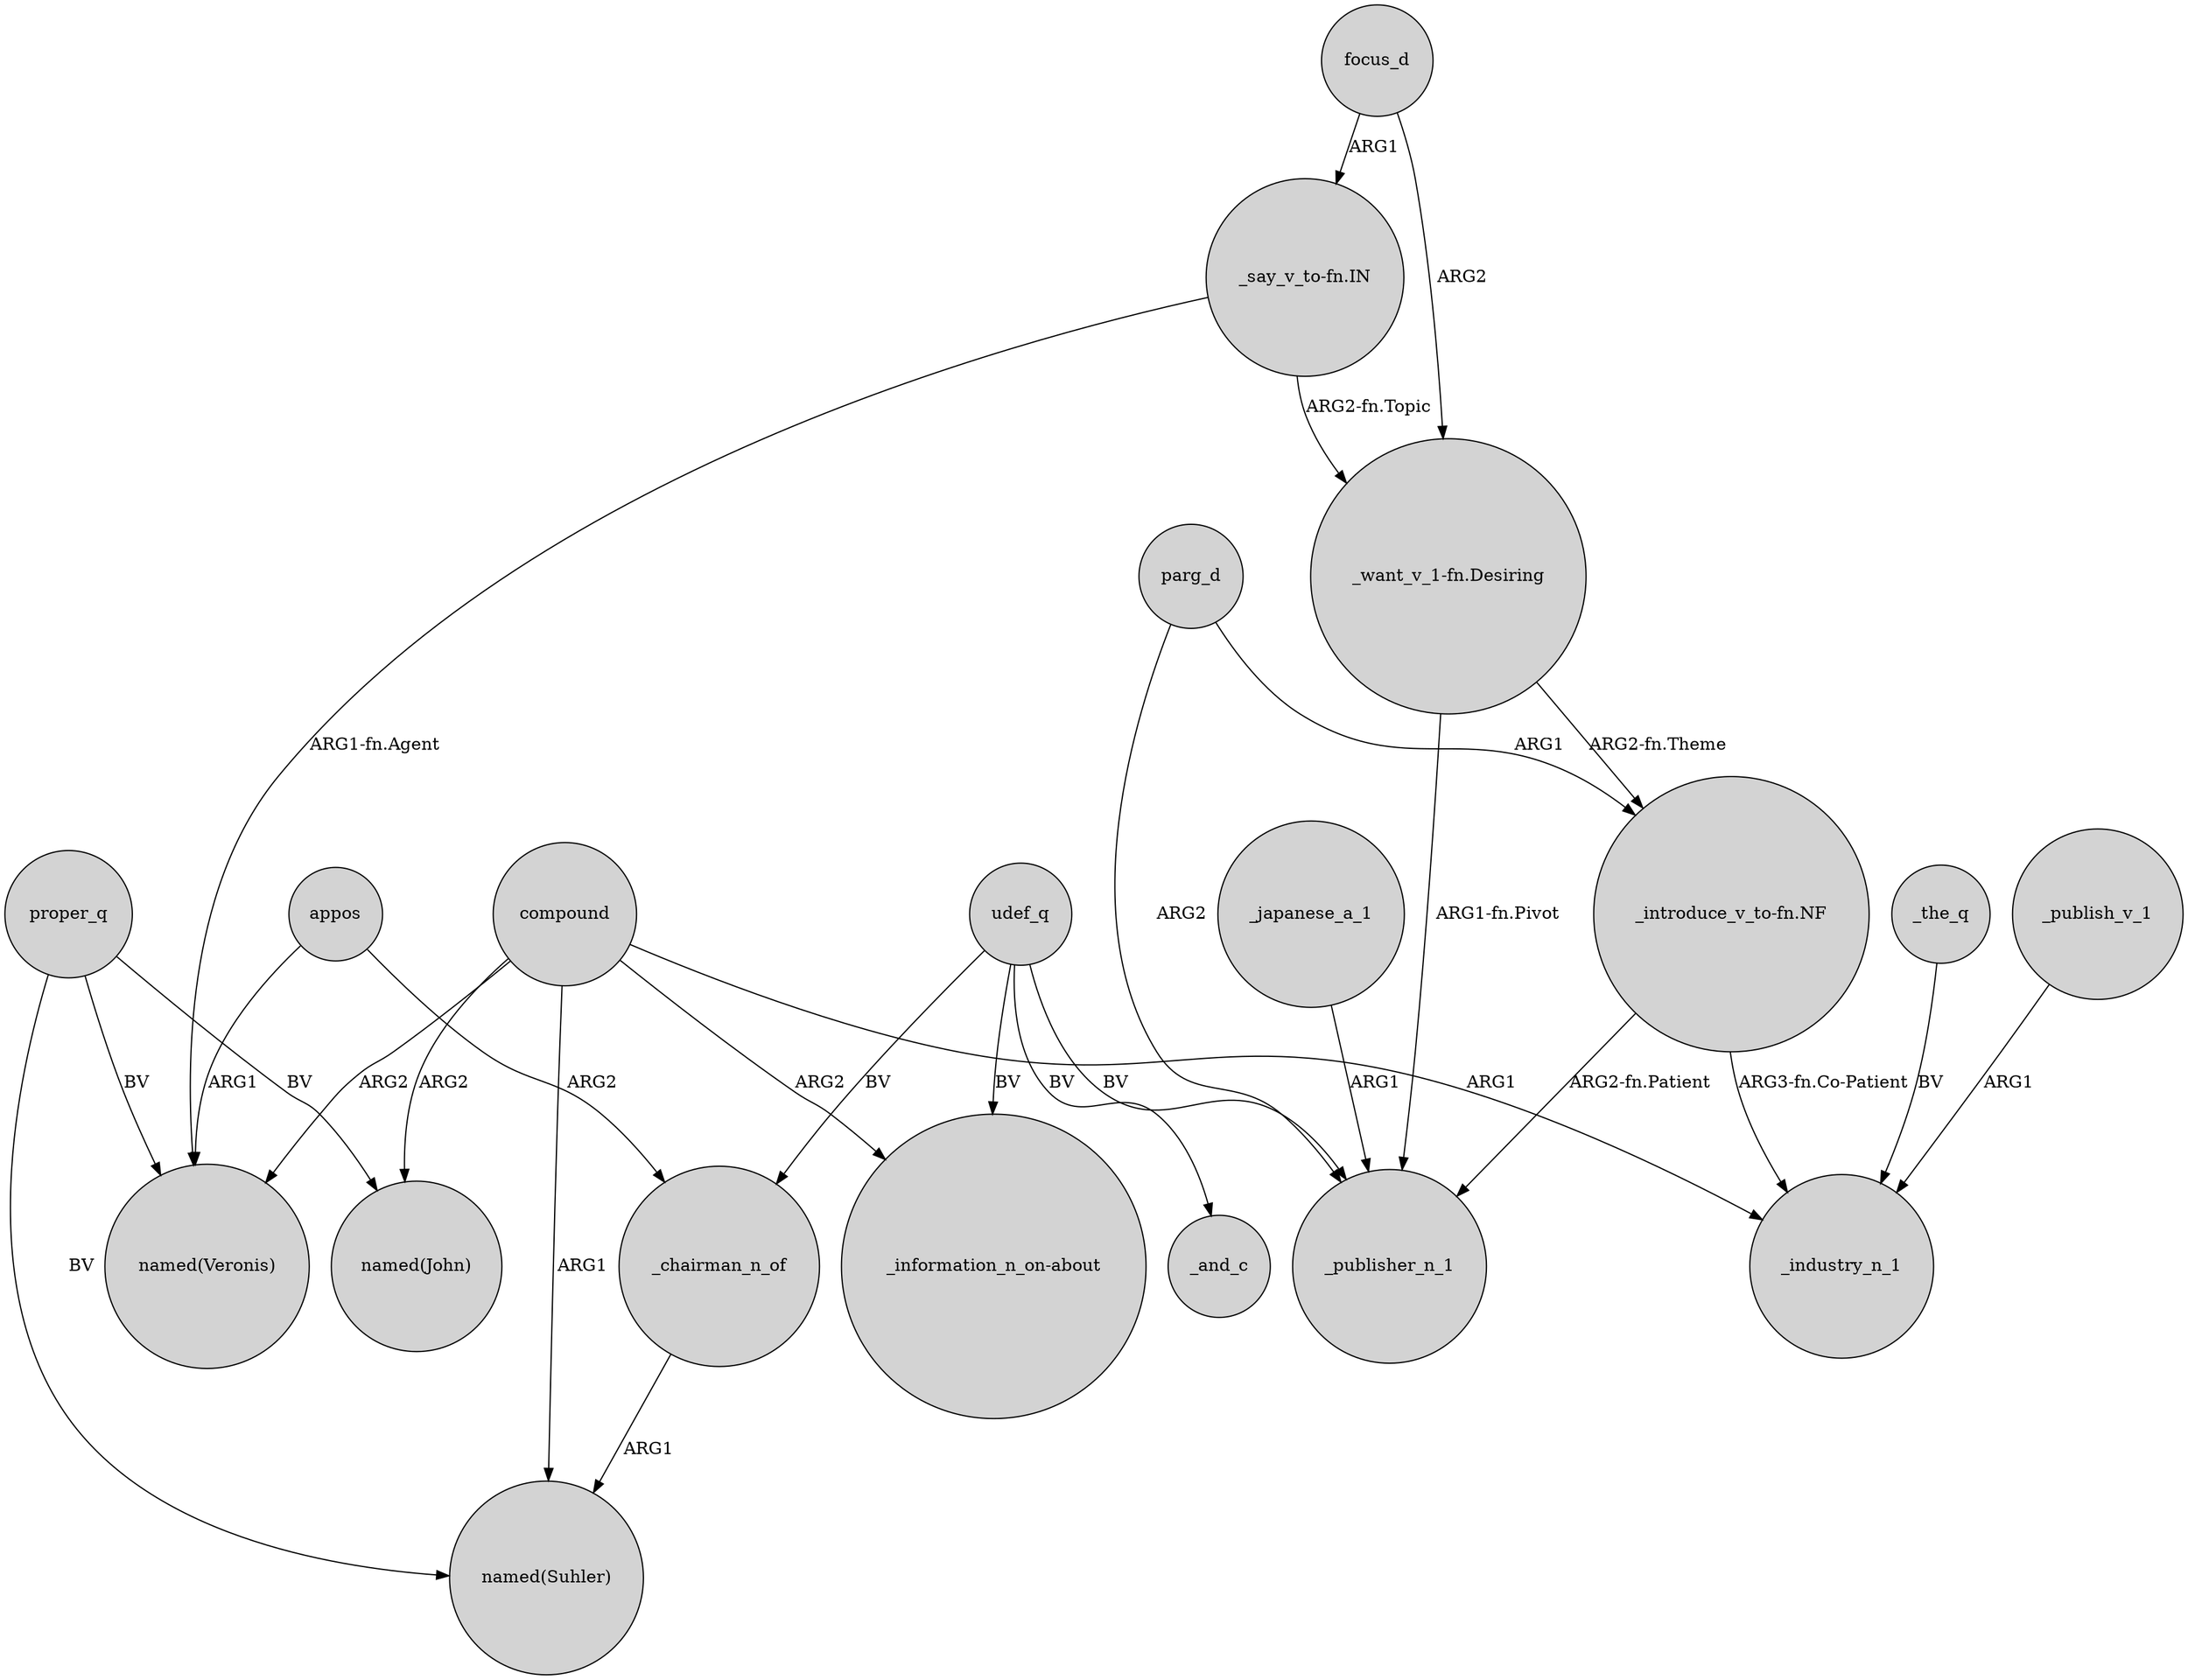 digraph {
	node [shape=circle style=filled]
	compound -> "named(John)" [label=ARG2]
	appos -> "named(Veronis)" [label=ARG1]
	udef_q -> _publisher_n_1 [label=BV]
	"_want_v_1-fn.Desiring" -> _publisher_n_1 [label="ARG1-fn.Pivot"]
	compound -> "_information_n_on-about" [label=ARG2]
	compound -> "named(Veronis)" [label=ARG2]
	"_introduce_v_to-fn.NF" -> _publisher_n_1 [label="ARG2-fn.Patient"]
	"_introduce_v_to-fn.NF" -> _industry_n_1 [label="ARG3-fn.Co-Patient"]
	"_say_v_to-fn.IN" -> "named(Veronis)" [label="ARG1-fn.Agent"]
	compound -> _industry_n_1 [label=ARG1]
	_japanese_a_1 -> _publisher_n_1 [label=ARG1]
	_the_q -> _industry_n_1 [label=BV]
	udef_q -> _chairman_n_of [label=BV]
	udef_q -> "_information_n_on-about" [label=BV]
	_chairman_n_of -> "named(Suhler)" [label=ARG1]
	parg_d -> _publisher_n_1 [label=ARG2]
	focus_d -> "_want_v_1-fn.Desiring" [label=ARG2]
	appos -> _chairman_n_of [label=ARG2]
	proper_q -> "named(Veronis)" [label=BV]
	proper_q -> "named(Suhler)" [label=BV]
	_publish_v_1 -> _industry_n_1 [label=ARG1]
	parg_d -> "_introduce_v_to-fn.NF" [label=ARG1]
	compound -> "named(Suhler)" [label=ARG1]
	"_want_v_1-fn.Desiring" -> "_introduce_v_to-fn.NF" [label="ARG2-fn.Theme"]
	"_say_v_to-fn.IN" -> "_want_v_1-fn.Desiring" [label="ARG2-fn.Topic"]
	proper_q -> "named(John)" [label=BV]
	udef_q -> _and_c [label=BV]
	focus_d -> "_say_v_to-fn.IN" [label=ARG1]
}
